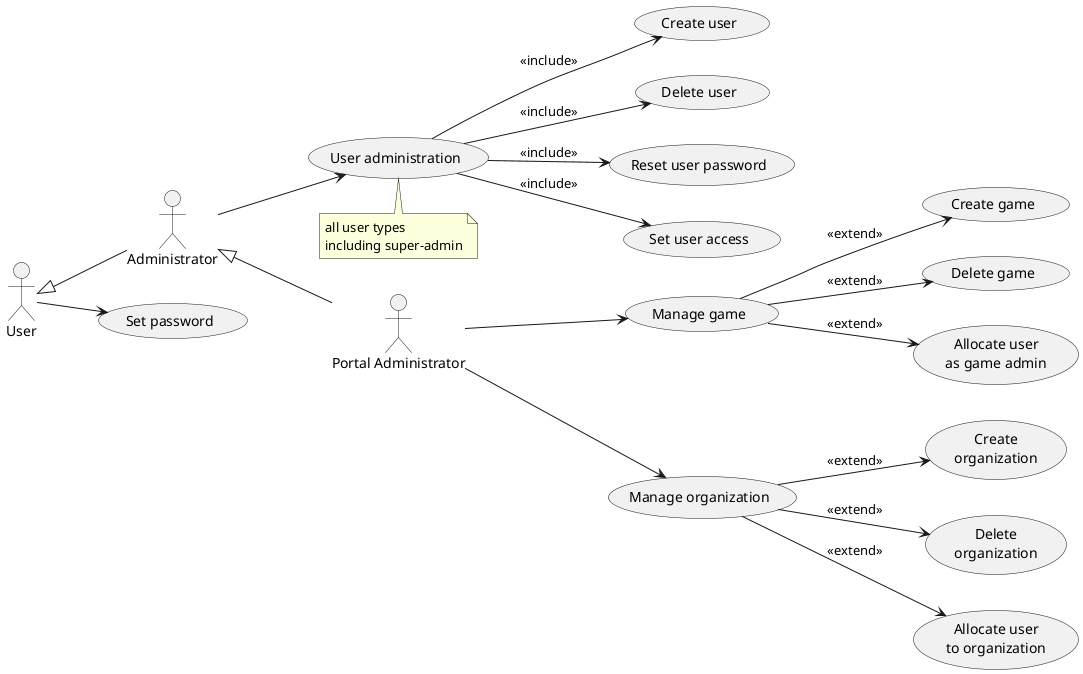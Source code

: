 @startuml
left to right direction

"Portal Administrator" as PA
User <|-- Administrator
Administrator <|-- PA

User --> (Set password)

Administrator --> (User administration)
note bottom
  all user types
  including super-admin
end note

(User administration) --> (Create user) : << include >>
(User administration) --> (Delete user) : << include >>
(User administration) --> (Reset user password) : << include >>
(User administration) --> (Set user access) : << include >>

PA --> (Manage game)
(Manage game) --> (Create game) : << extend >>
(Manage game) --> (Delete game) : << extend >>
(Manage game) --> (Allocate user\nas game admin) : << extend >>

PA --> (Manage organization)
(Manage organization) --> (Create\norganization) : << extend >>
(Manage organization) --> (Delete\norganization) : << extend >>
(Manage organization) --> (Allocate user\nto organization) : << extend >>

@enduml

